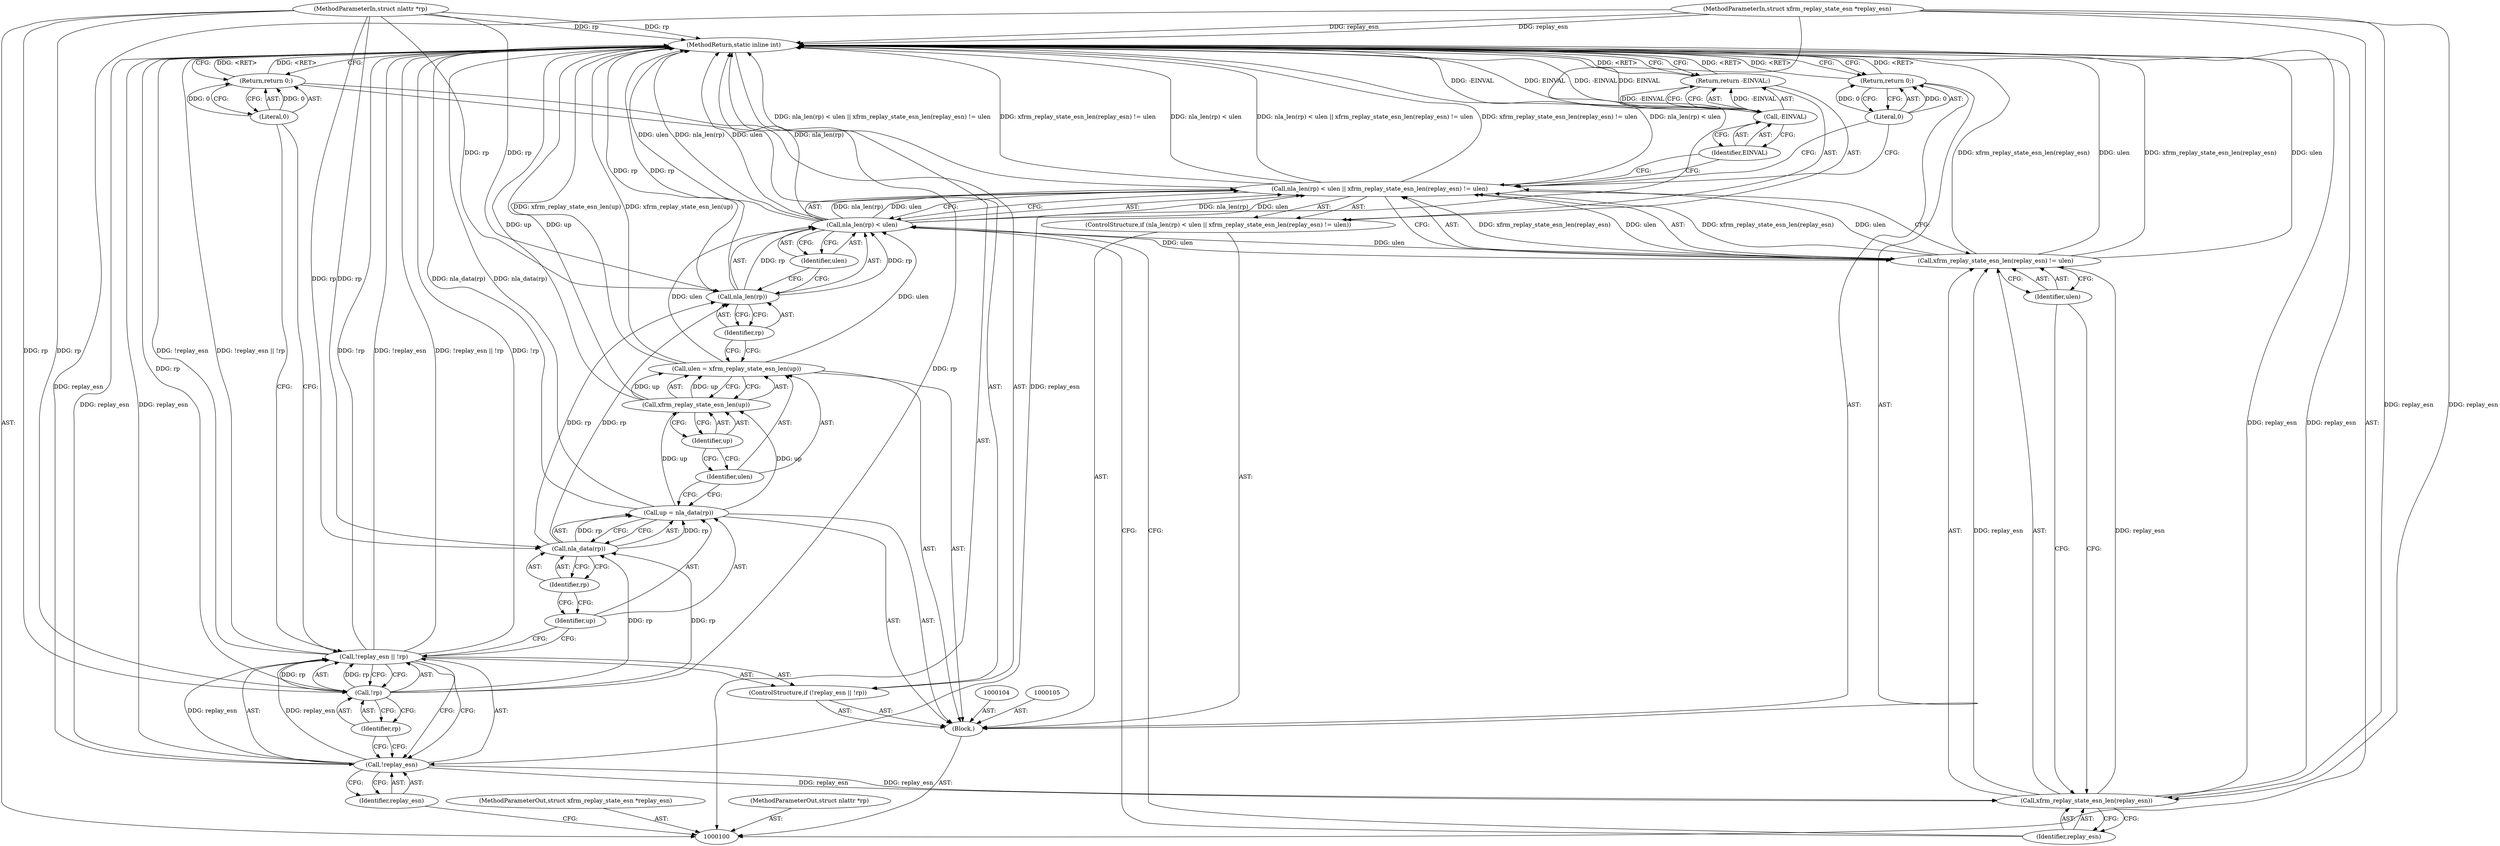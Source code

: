 digraph "0_linux_ecd7918745234e423dd87fcc0c077da557909720_1" {
"1000137" [label="(MethodReturn,static inline int)"];
"1000101" [label="(MethodParameterIn,struct xfrm_replay_state_esn *replay_esn)"];
"1000185" [label="(MethodParameterOut,struct xfrm_replay_state_esn *replay_esn)"];
"1000117" [label="(Identifier,rp)"];
"1000114" [label="(Call,up = nla_data(rp))"];
"1000115" [label="(Identifier,up)"];
"1000116" [label="(Call,nla_data(rp))"];
"1000118" [label="(Call,ulen = xfrm_replay_state_esn_len(up))"];
"1000119" [label="(Identifier,ulen)"];
"1000121" [label="(Identifier,up)"];
"1000120" [label="(Call,xfrm_replay_state_esn_len(up))"];
"1000122" [label="(ControlStructure,if (nla_len(rp) < ulen || xfrm_replay_state_esn_len(replay_esn) != ulen))"];
"1000126" [label="(Identifier,rp)"];
"1000127" [label="(Identifier,ulen)"];
"1000128" [label="(Call,xfrm_replay_state_esn_len(replay_esn) != ulen)"];
"1000129" [label="(Call,xfrm_replay_state_esn_len(replay_esn))"];
"1000123" [label="(Call,nla_len(rp) < ulen || xfrm_replay_state_esn_len(replay_esn) != ulen)"];
"1000124" [label="(Call,nla_len(rp) < ulen)"];
"1000125" [label="(Call,nla_len(rp))"];
"1000130" [label="(Identifier,replay_esn)"];
"1000131" [label="(Identifier,ulen)"];
"1000133" [label="(Call,-EINVAL)"];
"1000134" [label="(Identifier,EINVAL)"];
"1000132" [label="(Return,return -EINVAL;)"];
"1000135" [label="(Return,return 0;)"];
"1000136" [label="(Literal,0)"];
"1000102" [label="(MethodParameterIn,struct nlattr *rp)"];
"1000186" [label="(MethodParameterOut,struct nlattr *rp)"];
"1000103" [label="(Block,)"];
"1000106" [label="(ControlStructure,if (!replay_esn || !rp))"];
"1000110" [label="(Call,!rp)"];
"1000111" [label="(Identifier,rp)"];
"1000107" [label="(Call,!replay_esn || !rp)"];
"1000108" [label="(Call,!replay_esn)"];
"1000109" [label="(Identifier,replay_esn)"];
"1000113" [label="(Literal,0)"];
"1000112" [label="(Return,return 0;)"];
"1000137" -> "1000100"  [label="AST: "];
"1000137" -> "1000112"  [label="CFG: "];
"1000137" -> "1000132"  [label="CFG: "];
"1000137" -> "1000135"  [label="CFG: "];
"1000112" -> "1000137"  [label="DDG: <RET>"];
"1000135" -> "1000137"  [label="DDG: <RET>"];
"1000132" -> "1000137"  [label="DDG: <RET>"];
"1000124" -> "1000137"  [label="DDG: nla_len(rp)"];
"1000124" -> "1000137"  [label="DDG: ulen"];
"1000107" -> "1000137"  [label="DDG: !replay_esn"];
"1000107" -> "1000137"  [label="DDG: !replay_esn || !rp"];
"1000107" -> "1000137"  [label="DDG: !rp"];
"1000123" -> "1000137"  [label="DDG: nla_len(rp) < ulen || xfrm_replay_state_esn_len(replay_esn) != ulen"];
"1000123" -> "1000137"  [label="DDG: xfrm_replay_state_esn_len(replay_esn) != ulen"];
"1000123" -> "1000137"  [label="DDG: nla_len(rp) < ulen"];
"1000120" -> "1000137"  [label="DDG: up"];
"1000108" -> "1000137"  [label="DDG: replay_esn"];
"1000129" -> "1000137"  [label="DDG: replay_esn"];
"1000125" -> "1000137"  [label="DDG: rp"];
"1000128" -> "1000137"  [label="DDG: xfrm_replay_state_esn_len(replay_esn)"];
"1000128" -> "1000137"  [label="DDG: ulen"];
"1000133" -> "1000137"  [label="DDG: EINVAL"];
"1000133" -> "1000137"  [label="DDG: -EINVAL"];
"1000102" -> "1000137"  [label="DDG: rp"];
"1000101" -> "1000137"  [label="DDG: replay_esn"];
"1000118" -> "1000137"  [label="DDG: xfrm_replay_state_esn_len(up)"];
"1000110" -> "1000137"  [label="DDG: rp"];
"1000114" -> "1000137"  [label="DDG: nla_data(rp)"];
"1000101" -> "1000100"  [label="AST: "];
"1000101" -> "1000137"  [label="DDG: replay_esn"];
"1000101" -> "1000108"  [label="DDG: replay_esn"];
"1000101" -> "1000129"  [label="DDG: replay_esn"];
"1000185" -> "1000100"  [label="AST: "];
"1000117" -> "1000116"  [label="AST: "];
"1000117" -> "1000115"  [label="CFG: "];
"1000116" -> "1000117"  [label="CFG: "];
"1000114" -> "1000103"  [label="AST: "];
"1000114" -> "1000116"  [label="CFG: "];
"1000115" -> "1000114"  [label="AST: "];
"1000116" -> "1000114"  [label="AST: "];
"1000119" -> "1000114"  [label="CFG: "];
"1000114" -> "1000137"  [label="DDG: nla_data(rp)"];
"1000116" -> "1000114"  [label="DDG: rp"];
"1000114" -> "1000120"  [label="DDG: up"];
"1000115" -> "1000114"  [label="AST: "];
"1000115" -> "1000107"  [label="CFG: "];
"1000117" -> "1000115"  [label="CFG: "];
"1000116" -> "1000114"  [label="AST: "];
"1000116" -> "1000117"  [label="CFG: "];
"1000117" -> "1000116"  [label="AST: "];
"1000114" -> "1000116"  [label="CFG: "];
"1000116" -> "1000114"  [label="DDG: rp"];
"1000110" -> "1000116"  [label="DDG: rp"];
"1000102" -> "1000116"  [label="DDG: rp"];
"1000116" -> "1000125"  [label="DDG: rp"];
"1000118" -> "1000103"  [label="AST: "];
"1000118" -> "1000120"  [label="CFG: "];
"1000119" -> "1000118"  [label="AST: "];
"1000120" -> "1000118"  [label="AST: "];
"1000126" -> "1000118"  [label="CFG: "];
"1000118" -> "1000137"  [label="DDG: xfrm_replay_state_esn_len(up)"];
"1000120" -> "1000118"  [label="DDG: up"];
"1000118" -> "1000124"  [label="DDG: ulen"];
"1000119" -> "1000118"  [label="AST: "];
"1000119" -> "1000114"  [label="CFG: "];
"1000121" -> "1000119"  [label="CFG: "];
"1000121" -> "1000120"  [label="AST: "];
"1000121" -> "1000119"  [label="CFG: "];
"1000120" -> "1000121"  [label="CFG: "];
"1000120" -> "1000118"  [label="AST: "];
"1000120" -> "1000121"  [label="CFG: "];
"1000121" -> "1000120"  [label="AST: "];
"1000118" -> "1000120"  [label="CFG: "];
"1000120" -> "1000137"  [label="DDG: up"];
"1000120" -> "1000118"  [label="DDG: up"];
"1000114" -> "1000120"  [label="DDG: up"];
"1000122" -> "1000103"  [label="AST: "];
"1000123" -> "1000122"  [label="AST: "];
"1000132" -> "1000122"  [label="AST: "];
"1000126" -> "1000125"  [label="AST: "];
"1000126" -> "1000118"  [label="CFG: "];
"1000125" -> "1000126"  [label="CFG: "];
"1000127" -> "1000124"  [label="AST: "];
"1000127" -> "1000125"  [label="CFG: "];
"1000124" -> "1000127"  [label="CFG: "];
"1000128" -> "1000123"  [label="AST: "];
"1000128" -> "1000131"  [label="CFG: "];
"1000129" -> "1000128"  [label="AST: "];
"1000131" -> "1000128"  [label="AST: "];
"1000123" -> "1000128"  [label="CFG: "];
"1000128" -> "1000137"  [label="DDG: xfrm_replay_state_esn_len(replay_esn)"];
"1000128" -> "1000137"  [label="DDG: ulen"];
"1000128" -> "1000123"  [label="DDG: xfrm_replay_state_esn_len(replay_esn)"];
"1000128" -> "1000123"  [label="DDG: ulen"];
"1000129" -> "1000128"  [label="DDG: replay_esn"];
"1000124" -> "1000128"  [label="DDG: ulen"];
"1000129" -> "1000128"  [label="AST: "];
"1000129" -> "1000130"  [label="CFG: "];
"1000130" -> "1000129"  [label="AST: "];
"1000131" -> "1000129"  [label="CFG: "];
"1000129" -> "1000137"  [label="DDG: replay_esn"];
"1000129" -> "1000128"  [label="DDG: replay_esn"];
"1000108" -> "1000129"  [label="DDG: replay_esn"];
"1000101" -> "1000129"  [label="DDG: replay_esn"];
"1000123" -> "1000122"  [label="AST: "];
"1000123" -> "1000124"  [label="CFG: "];
"1000123" -> "1000128"  [label="CFG: "];
"1000124" -> "1000123"  [label="AST: "];
"1000128" -> "1000123"  [label="AST: "];
"1000134" -> "1000123"  [label="CFG: "];
"1000136" -> "1000123"  [label="CFG: "];
"1000123" -> "1000137"  [label="DDG: nla_len(rp) < ulen || xfrm_replay_state_esn_len(replay_esn) != ulen"];
"1000123" -> "1000137"  [label="DDG: xfrm_replay_state_esn_len(replay_esn) != ulen"];
"1000123" -> "1000137"  [label="DDG: nla_len(rp) < ulen"];
"1000124" -> "1000123"  [label="DDG: nla_len(rp)"];
"1000124" -> "1000123"  [label="DDG: ulen"];
"1000128" -> "1000123"  [label="DDG: xfrm_replay_state_esn_len(replay_esn)"];
"1000128" -> "1000123"  [label="DDG: ulen"];
"1000124" -> "1000123"  [label="AST: "];
"1000124" -> "1000127"  [label="CFG: "];
"1000125" -> "1000124"  [label="AST: "];
"1000127" -> "1000124"  [label="AST: "];
"1000130" -> "1000124"  [label="CFG: "];
"1000123" -> "1000124"  [label="CFG: "];
"1000124" -> "1000137"  [label="DDG: nla_len(rp)"];
"1000124" -> "1000137"  [label="DDG: ulen"];
"1000124" -> "1000123"  [label="DDG: nla_len(rp)"];
"1000124" -> "1000123"  [label="DDG: ulen"];
"1000125" -> "1000124"  [label="DDG: rp"];
"1000118" -> "1000124"  [label="DDG: ulen"];
"1000124" -> "1000128"  [label="DDG: ulen"];
"1000125" -> "1000124"  [label="AST: "];
"1000125" -> "1000126"  [label="CFG: "];
"1000126" -> "1000125"  [label="AST: "];
"1000127" -> "1000125"  [label="CFG: "];
"1000125" -> "1000137"  [label="DDG: rp"];
"1000125" -> "1000124"  [label="DDG: rp"];
"1000116" -> "1000125"  [label="DDG: rp"];
"1000102" -> "1000125"  [label="DDG: rp"];
"1000130" -> "1000129"  [label="AST: "];
"1000130" -> "1000124"  [label="CFG: "];
"1000129" -> "1000130"  [label="CFG: "];
"1000131" -> "1000128"  [label="AST: "];
"1000131" -> "1000129"  [label="CFG: "];
"1000128" -> "1000131"  [label="CFG: "];
"1000133" -> "1000132"  [label="AST: "];
"1000133" -> "1000134"  [label="CFG: "];
"1000134" -> "1000133"  [label="AST: "];
"1000132" -> "1000133"  [label="CFG: "];
"1000133" -> "1000137"  [label="DDG: EINVAL"];
"1000133" -> "1000137"  [label="DDG: -EINVAL"];
"1000133" -> "1000132"  [label="DDG: -EINVAL"];
"1000134" -> "1000133"  [label="AST: "];
"1000134" -> "1000123"  [label="CFG: "];
"1000133" -> "1000134"  [label="CFG: "];
"1000132" -> "1000122"  [label="AST: "];
"1000132" -> "1000133"  [label="CFG: "];
"1000133" -> "1000132"  [label="AST: "];
"1000137" -> "1000132"  [label="CFG: "];
"1000132" -> "1000137"  [label="DDG: <RET>"];
"1000133" -> "1000132"  [label="DDG: -EINVAL"];
"1000135" -> "1000103"  [label="AST: "];
"1000135" -> "1000136"  [label="CFG: "];
"1000136" -> "1000135"  [label="AST: "];
"1000137" -> "1000135"  [label="CFG: "];
"1000135" -> "1000137"  [label="DDG: <RET>"];
"1000136" -> "1000135"  [label="DDG: 0"];
"1000136" -> "1000135"  [label="AST: "];
"1000136" -> "1000123"  [label="CFG: "];
"1000135" -> "1000136"  [label="CFG: "];
"1000136" -> "1000135"  [label="DDG: 0"];
"1000102" -> "1000100"  [label="AST: "];
"1000102" -> "1000137"  [label="DDG: rp"];
"1000102" -> "1000110"  [label="DDG: rp"];
"1000102" -> "1000116"  [label="DDG: rp"];
"1000102" -> "1000125"  [label="DDG: rp"];
"1000186" -> "1000100"  [label="AST: "];
"1000103" -> "1000100"  [label="AST: "];
"1000104" -> "1000103"  [label="AST: "];
"1000105" -> "1000103"  [label="AST: "];
"1000106" -> "1000103"  [label="AST: "];
"1000114" -> "1000103"  [label="AST: "];
"1000118" -> "1000103"  [label="AST: "];
"1000122" -> "1000103"  [label="AST: "];
"1000135" -> "1000103"  [label="AST: "];
"1000106" -> "1000103"  [label="AST: "];
"1000107" -> "1000106"  [label="AST: "];
"1000112" -> "1000106"  [label="AST: "];
"1000110" -> "1000107"  [label="AST: "];
"1000110" -> "1000111"  [label="CFG: "];
"1000111" -> "1000110"  [label="AST: "];
"1000107" -> "1000110"  [label="CFG: "];
"1000110" -> "1000137"  [label="DDG: rp"];
"1000110" -> "1000107"  [label="DDG: rp"];
"1000102" -> "1000110"  [label="DDG: rp"];
"1000110" -> "1000116"  [label="DDG: rp"];
"1000111" -> "1000110"  [label="AST: "];
"1000111" -> "1000108"  [label="CFG: "];
"1000110" -> "1000111"  [label="CFG: "];
"1000107" -> "1000106"  [label="AST: "];
"1000107" -> "1000108"  [label="CFG: "];
"1000107" -> "1000110"  [label="CFG: "];
"1000108" -> "1000107"  [label="AST: "];
"1000110" -> "1000107"  [label="AST: "];
"1000113" -> "1000107"  [label="CFG: "];
"1000115" -> "1000107"  [label="CFG: "];
"1000107" -> "1000137"  [label="DDG: !replay_esn"];
"1000107" -> "1000137"  [label="DDG: !replay_esn || !rp"];
"1000107" -> "1000137"  [label="DDG: !rp"];
"1000108" -> "1000107"  [label="DDG: replay_esn"];
"1000110" -> "1000107"  [label="DDG: rp"];
"1000108" -> "1000107"  [label="AST: "];
"1000108" -> "1000109"  [label="CFG: "];
"1000109" -> "1000108"  [label="AST: "];
"1000111" -> "1000108"  [label="CFG: "];
"1000107" -> "1000108"  [label="CFG: "];
"1000108" -> "1000137"  [label="DDG: replay_esn"];
"1000108" -> "1000107"  [label="DDG: replay_esn"];
"1000101" -> "1000108"  [label="DDG: replay_esn"];
"1000108" -> "1000129"  [label="DDG: replay_esn"];
"1000109" -> "1000108"  [label="AST: "];
"1000109" -> "1000100"  [label="CFG: "];
"1000108" -> "1000109"  [label="CFG: "];
"1000113" -> "1000112"  [label="AST: "];
"1000113" -> "1000107"  [label="CFG: "];
"1000112" -> "1000113"  [label="CFG: "];
"1000113" -> "1000112"  [label="DDG: 0"];
"1000112" -> "1000106"  [label="AST: "];
"1000112" -> "1000113"  [label="CFG: "];
"1000113" -> "1000112"  [label="AST: "];
"1000137" -> "1000112"  [label="CFG: "];
"1000112" -> "1000137"  [label="DDG: <RET>"];
"1000113" -> "1000112"  [label="DDG: 0"];
}
